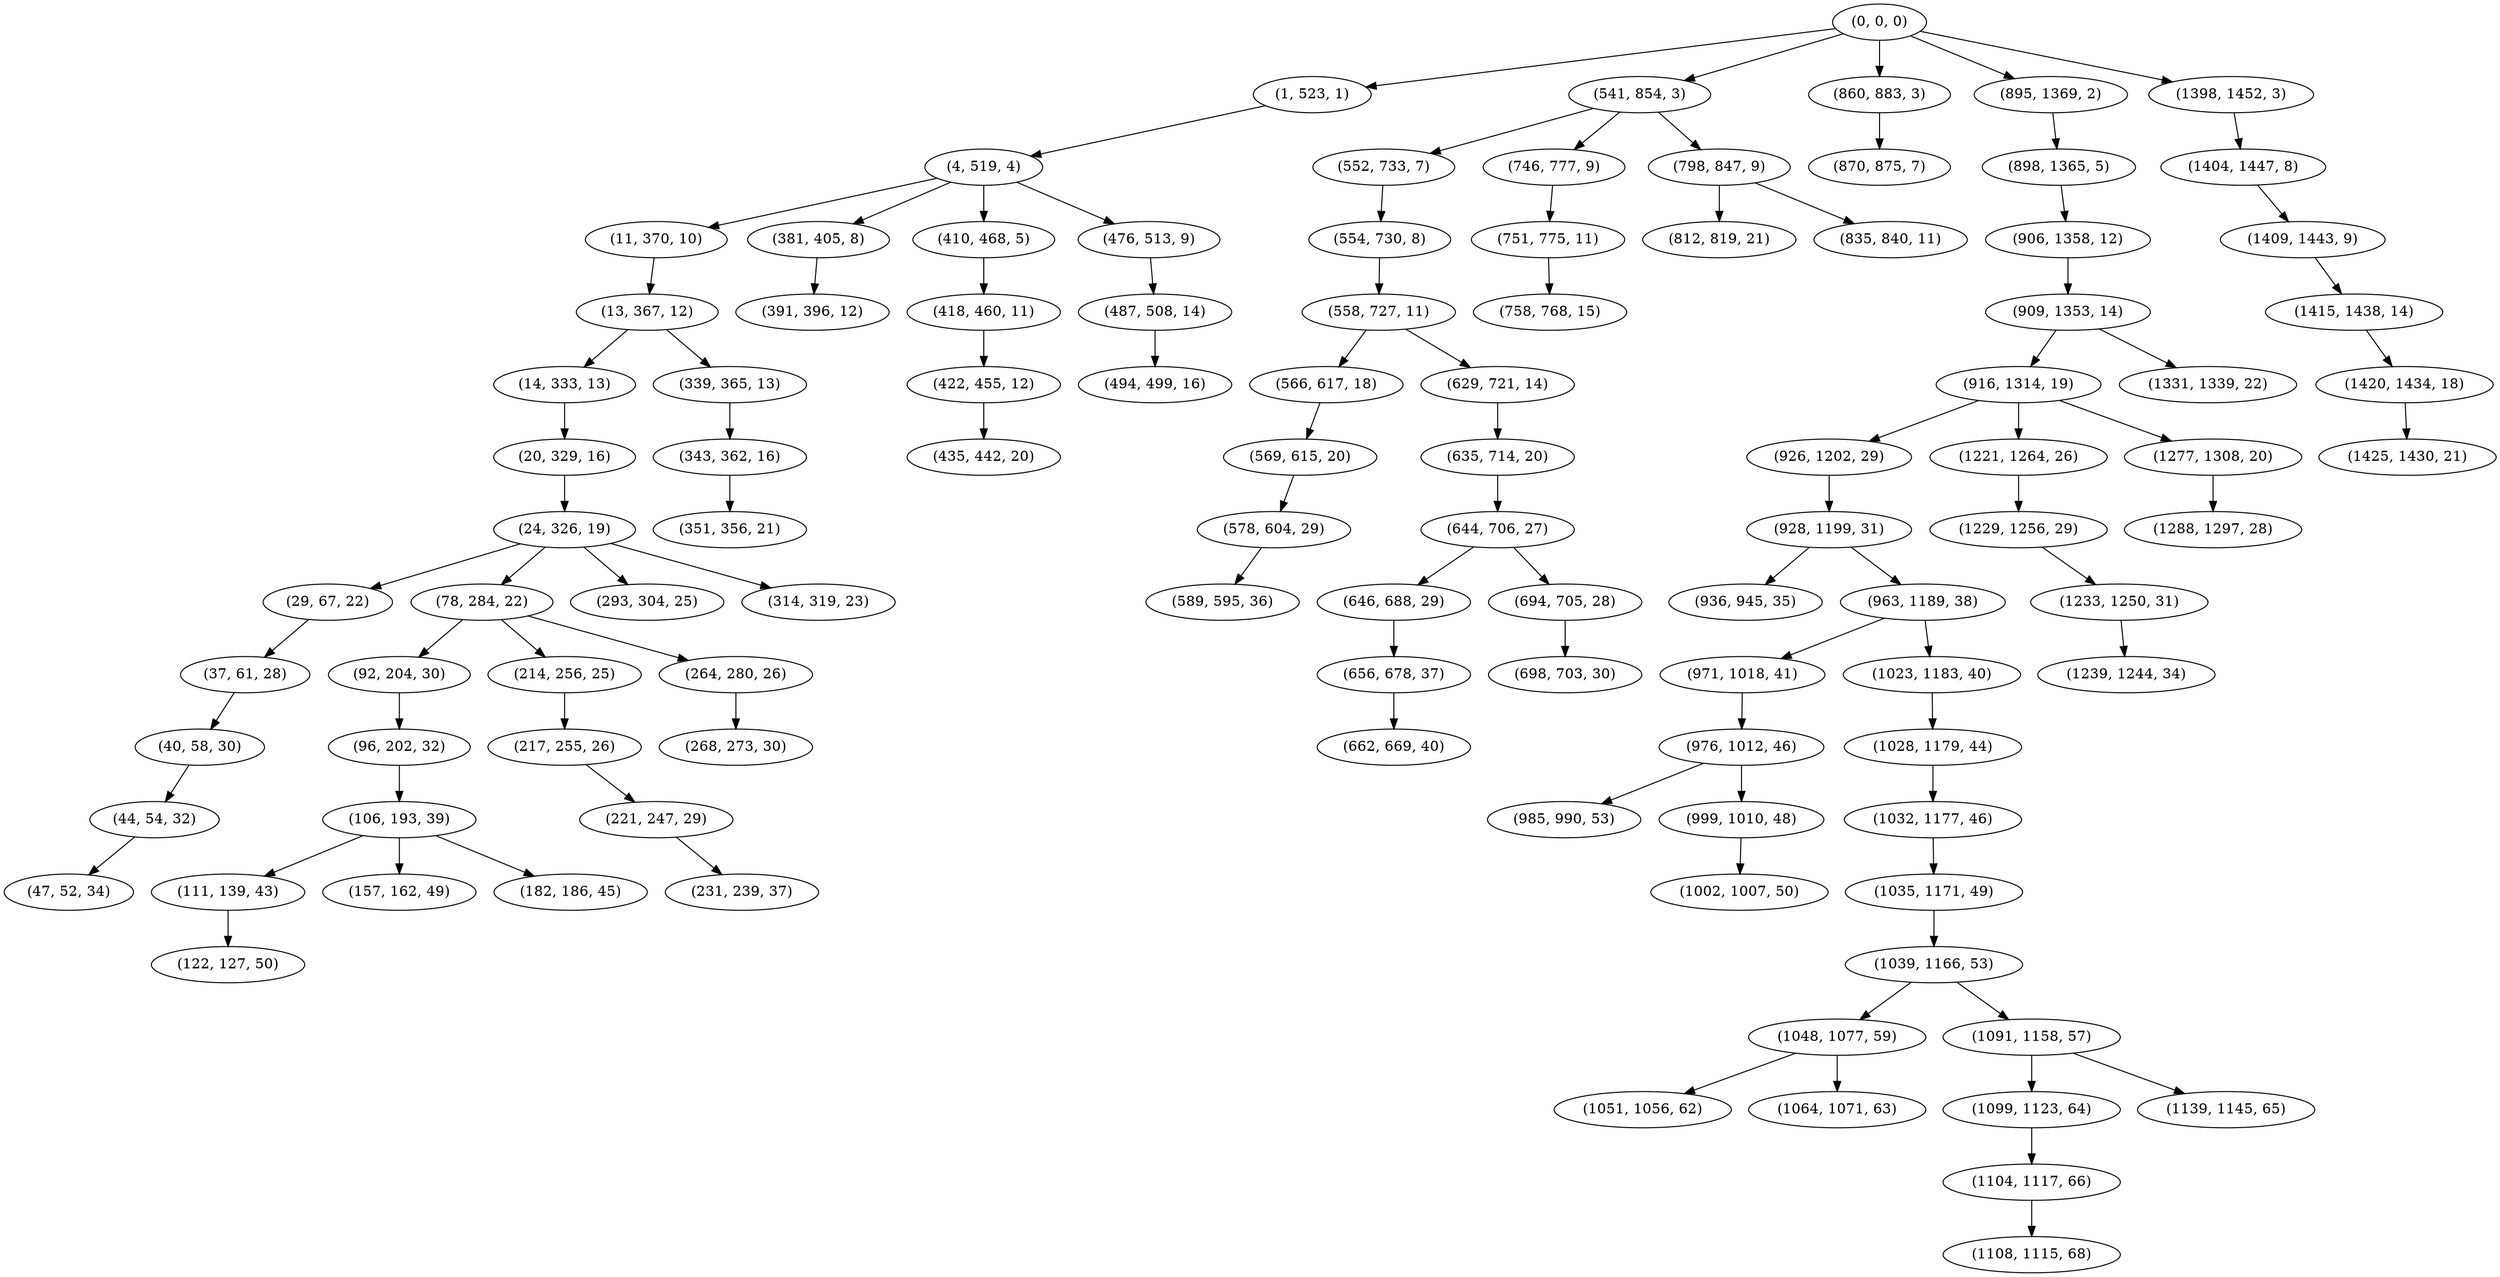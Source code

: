 digraph tree {
    "(0, 0, 0)";
    "(1, 523, 1)";
    "(4, 519, 4)";
    "(11, 370, 10)";
    "(13, 367, 12)";
    "(14, 333, 13)";
    "(20, 329, 16)";
    "(24, 326, 19)";
    "(29, 67, 22)";
    "(37, 61, 28)";
    "(40, 58, 30)";
    "(44, 54, 32)";
    "(47, 52, 34)";
    "(78, 284, 22)";
    "(92, 204, 30)";
    "(96, 202, 32)";
    "(106, 193, 39)";
    "(111, 139, 43)";
    "(122, 127, 50)";
    "(157, 162, 49)";
    "(182, 186, 45)";
    "(214, 256, 25)";
    "(217, 255, 26)";
    "(221, 247, 29)";
    "(231, 239, 37)";
    "(264, 280, 26)";
    "(268, 273, 30)";
    "(293, 304, 25)";
    "(314, 319, 23)";
    "(339, 365, 13)";
    "(343, 362, 16)";
    "(351, 356, 21)";
    "(381, 405, 8)";
    "(391, 396, 12)";
    "(410, 468, 5)";
    "(418, 460, 11)";
    "(422, 455, 12)";
    "(435, 442, 20)";
    "(476, 513, 9)";
    "(487, 508, 14)";
    "(494, 499, 16)";
    "(541, 854, 3)";
    "(552, 733, 7)";
    "(554, 730, 8)";
    "(558, 727, 11)";
    "(566, 617, 18)";
    "(569, 615, 20)";
    "(578, 604, 29)";
    "(589, 595, 36)";
    "(629, 721, 14)";
    "(635, 714, 20)";
    "(644, 706, 27)";
    "(646, 688, 29)";
    "(656, 678, 37)";
    "(662, 669, 40)";
    "(694, 705, 28)";
    "(698, 703, 30)";
    "(746, 777, 9)";
    "(751, 775, 11)";
    "(758, 768, 15)";
    "(798, 847, 9)";
    "(812, 819, 21)";
    "(835, 840, 11)";
    "(860, 883, 3)";
    "(870, 875, 7)";
    "(895, 1369, 2)";
    "(898, 1365, 5)";
    "(906, 1358, 12)";
    "(909, 1353, 14)";
    "(916, 1314, 19)";
    "(926, 1202, 29)";
    "(928, 1199, 31)";
    "(936, 945, 35)";
    "(963, 1189, 38)";
    "(971, 1018, 41)";
    "(976, 1012, 46)";
    "(985, 990, 53)";
    "(999, 1010, 48)";
    "(1002, 1007, 50)";
    "(1023, 1183, 40)";
    "(1028, 1179, 44)";
    "(1032, 1177, 46)";
    "(1035, 1171, 49)";
    "(1039, 1166, 53)";
    "(1048, 1077, 59)";
    "(1051, 1056, 62)";
    "(1064, 1071, 63)";
    "(1091, 1158, 57)";
    "(1099, 1123, 64)";
    "(1104, 1117, 66)";
    "(1108, 1115, 68)";
    "(1139, 1145, 65)";
    "(1221, 1264, 26)";
    "(1229, 1256, 29)";
    "(1233, 1250, 31)";
    "(1239, 1244, 34)";
    "(1277, 1308, 20)";
    "(1288, 1297, 28)";
    "(1331, 1339, 22)";
    "(1398, 1452, 3)";
    "(1404, 1447, 8)";
    "(1409, 1443, 9)";
    "(1415, 1438, 14)";
    "(1420, 1434, 18)";
    "(1425, 1430, 21)";
    "(0, 0, 0)" -> "(1, 523, 1)";
    "(0, 0, 0)" -> "(541, 854, 3)";
    "(0, 0, 0)" -> "(860, 883, 3)";
    "(0, 0, 0)" -> "(895, 1369, 2)";
    "(0, 0, 0)" -> "(1398, 1452, 3)";
    "(1, 523, 1)" -> "(4, 519, 4)";
    "(4, 519, 4)" -> "(11, 370, 10)";
    "(4, 519, 4)" -> "(381, 405, 8)";
    "(4, 519, 4)" -> "(410, 468, 5)";
    "(4, 519, 4)" -> "(476, 513, 9)";
    "(11, 370, 10)" -> "(13, 367, 12)";
    "(13, 367, 12)" -> "(14, 333, 13)";
    "(13, 367, 12)" -> "(339, 365, 13)";
    "(14, 333, 13)" -> "(20, 329, 16)";
    "(20, 329, 16)" -> "(24, 326, 19)";
    "(24, 326, 19)" -> "(29, 67, 22)";
    "(24, 326, 19)" -> "(78, 284, 22)";
    "(24, 326, 19)" -> "(293, 304, 25)";
    "(24, 326, 19)" -> "(314, 319, 23)";
    "(29, 67, 22)" -> "(37, 61, 28)";
    "(37, 61, 28)" -> "(40, 58, 30)";
    "(40, 58, 30)" -> "(44, 54, 32)";
    "(44, 54, 32)" -> "(47, 52, 34)";
    "(78, 284, 22)" -> "(92, 204, 30)";
    "(78, 284, 22)" -> "(214, 256, 25)";
    "(78, 284, 22)" -> "(264, 280, 26)";
    "(92, 204, 30)" -> "(96, 202, 32)";
    "(96, 202, 32)" -> "(106, 193, 39)";
    "(106, 193, 39)" -> "(111, 139, 43)";
    "(106, 193, 39)" -> "(157, 162, 49)";
    "(106, 193, 39)" -> "(182, 186, 45)";
    "(111, 139, 43)" -> "(122, 127, 50)";
    "(214, 256, 25)" -> "(217, 255, 26)";
    "(217, 255, 26)" -> "(221, 247, 29)";
    "(221, 247, 29)" -> "(231, 239, 37)";
    "(264, 280, 26)" -> "(268, 273, 30)";
    "(339, 365, 13)" -> "(343, 362, 16)";
    "(343, 362, 16)" -> "(351, 356, 21)";
    "(381, 405, 8)" -> "(391, 396, 12)";
    "(410, 468, 5)" -> "(418, 460, 11)";
    "(418, 460, 11)" -> "(422, 455, 12)";
    "(422, 455, 12)" -> "(435, 442, 20)";
    "(476, 513, 9)" -> "(487, 508, 14)";
    "(487, 508, 14)" -> "(494, 499, 16)";
    "(541, 854, 3)" -> "(552, 733, 7)";
    "(541, 854, 3)" -> "(746, 777, 9)";
    "(541, 854, 3)" -> "(798, 847, 9)";
    "(552, 733, 7)" -> "(554, 730, 8)";
    "(554, 730, 8)" -> "(558, 727, 11)";
    "(558, 727, 11)" -> "(566, 617, 18)";
    "(558, 727, 11)" -> "(629, 721, 14)";
    "(566, 617, 18)" -> "(569, 615, 20)";
    "(569, 615, 20)" -> "(578, 604, 29)";
    "(578, 604, 29)" -> "(589, 595, 36)";
    "(629, 721, 14)" -> "(635, 714, 20)";
    "(635, 714, 20)" -> "(644, 706, 27)";
    "(644, 706, 27)" -> "(646, 688, 29)";
    "(644, 706, 27)" -> "(694, 705, 28)";
    "(646, 688, 29)" -> "(656, 678, 37)";
    "(656, 678, 37)" -> "(662, 669, 40)";
    "(694, 705, 28)" -> "(698, 703, 30)";
    "(746, 777, 9)" -> "(751, 775, 11)";
    "(751, 775, 11)" -> "(758, 768, 15)";
    "(798, 847, 9)" -> "(812, 819, 21)";
    "(798, 847, 9)" -> "(835, 840, 11)";
    "(860, 883, 3)" -> "(870, 875, 7)";
    "(895, 1369, 2)" -> "(898, 1365, 5)";
    "(898, 1365, 5)" -> "(906, 1358, 12)";
    "(906, 1358, 12)" -> "(909, 1353, 14)";
    "(909, 1353, 14)" -> "(916, 1314, 19)";
    "(909, 1353, 14)" -> "(1331, 1339, 22)";
    "(916, 1314, 19)" -> "(926, 1202, 29)";
    "(916, 1314, 19)" -> "(1221, 1264, 26)";
    "(916, 1314, 19)" -> "(1277, 1308, 20)";
    "(926, 1202, 29)" -> "(928, 1199, 31)";
    "(928, 1199, 31)" -> "(936, 945, 35)";
    "(928, 1199, 31)" -> "(963, 1189, 38)";
    "(963, 1189, 38)" -> "(971, 1018, 41)";
    "(963, 1189, 38)" -> "(1023, 1183, 40)";
    "(971, 1018, 41)" -> "(976, 1012, 46)";
    "(976, 1012, 46)" -> "(985, 990, 53)";
    "(976, 1012, 46)" -> "(999, 1010, 48)";
    "(999, 1010, 48)" -> "(1002, 1007, 50)";
    "(1023, 1183, 40)" -> "(1028, 1179, 44)";
    "(1028, 1179, 44)" -> "(1032, 1177, 46)";
    "(1032, 1177, 46)" -> "(1035, 1171, 49)";
    "(1035, 1171, 49)" -> "(1039, 1166, 53)";
    "(1039, 1166, 53)" -> "(1048, 1077, 59)";
    "(1039, 1166, 53)" -> "(1091, 1158, 57)";
    "(1048, 1077, 59)" -> "(1051, 1056, 62)";
    "(1048, 1077, 59)" -> "(1064, 1071, 63)";
    "(1091, 1158, 57)" -> "(1099, 1123, 64)";
    "(1091, 1158, 57)" -> "(1139, 1145, 65)";
    "(1099, 1123, 64)" -> "(1104, 1117, 66)";
    "(1104, 1117, 66)" -> "(1108, 1115, 68)";
    "(1221, 1264, 26)" -> "(1229, 1256, 29)";
    "(1229, 1256, 29)" -> "(1233, 1250, 31)";
    "(1233, 1250, 31)" -> "(1239, 1244, 34)";
    "(1277, 1308, 20)" -> "(1288, 1297, 28)";
    "(1398, 1452, 3)" -> "(1404, 1447, 8)";
    "(1404, 1447, 8)" -> "(1409, 1443, 9)";
    "(1409, 1443, 9)" -> "(1415, 1438, 14)";
    "(1415, 1438, 14)" -> "(1420, 1434, 18)";
    "(1420, 1434, 18)" -> "(1425, 1430, 21)";
}
